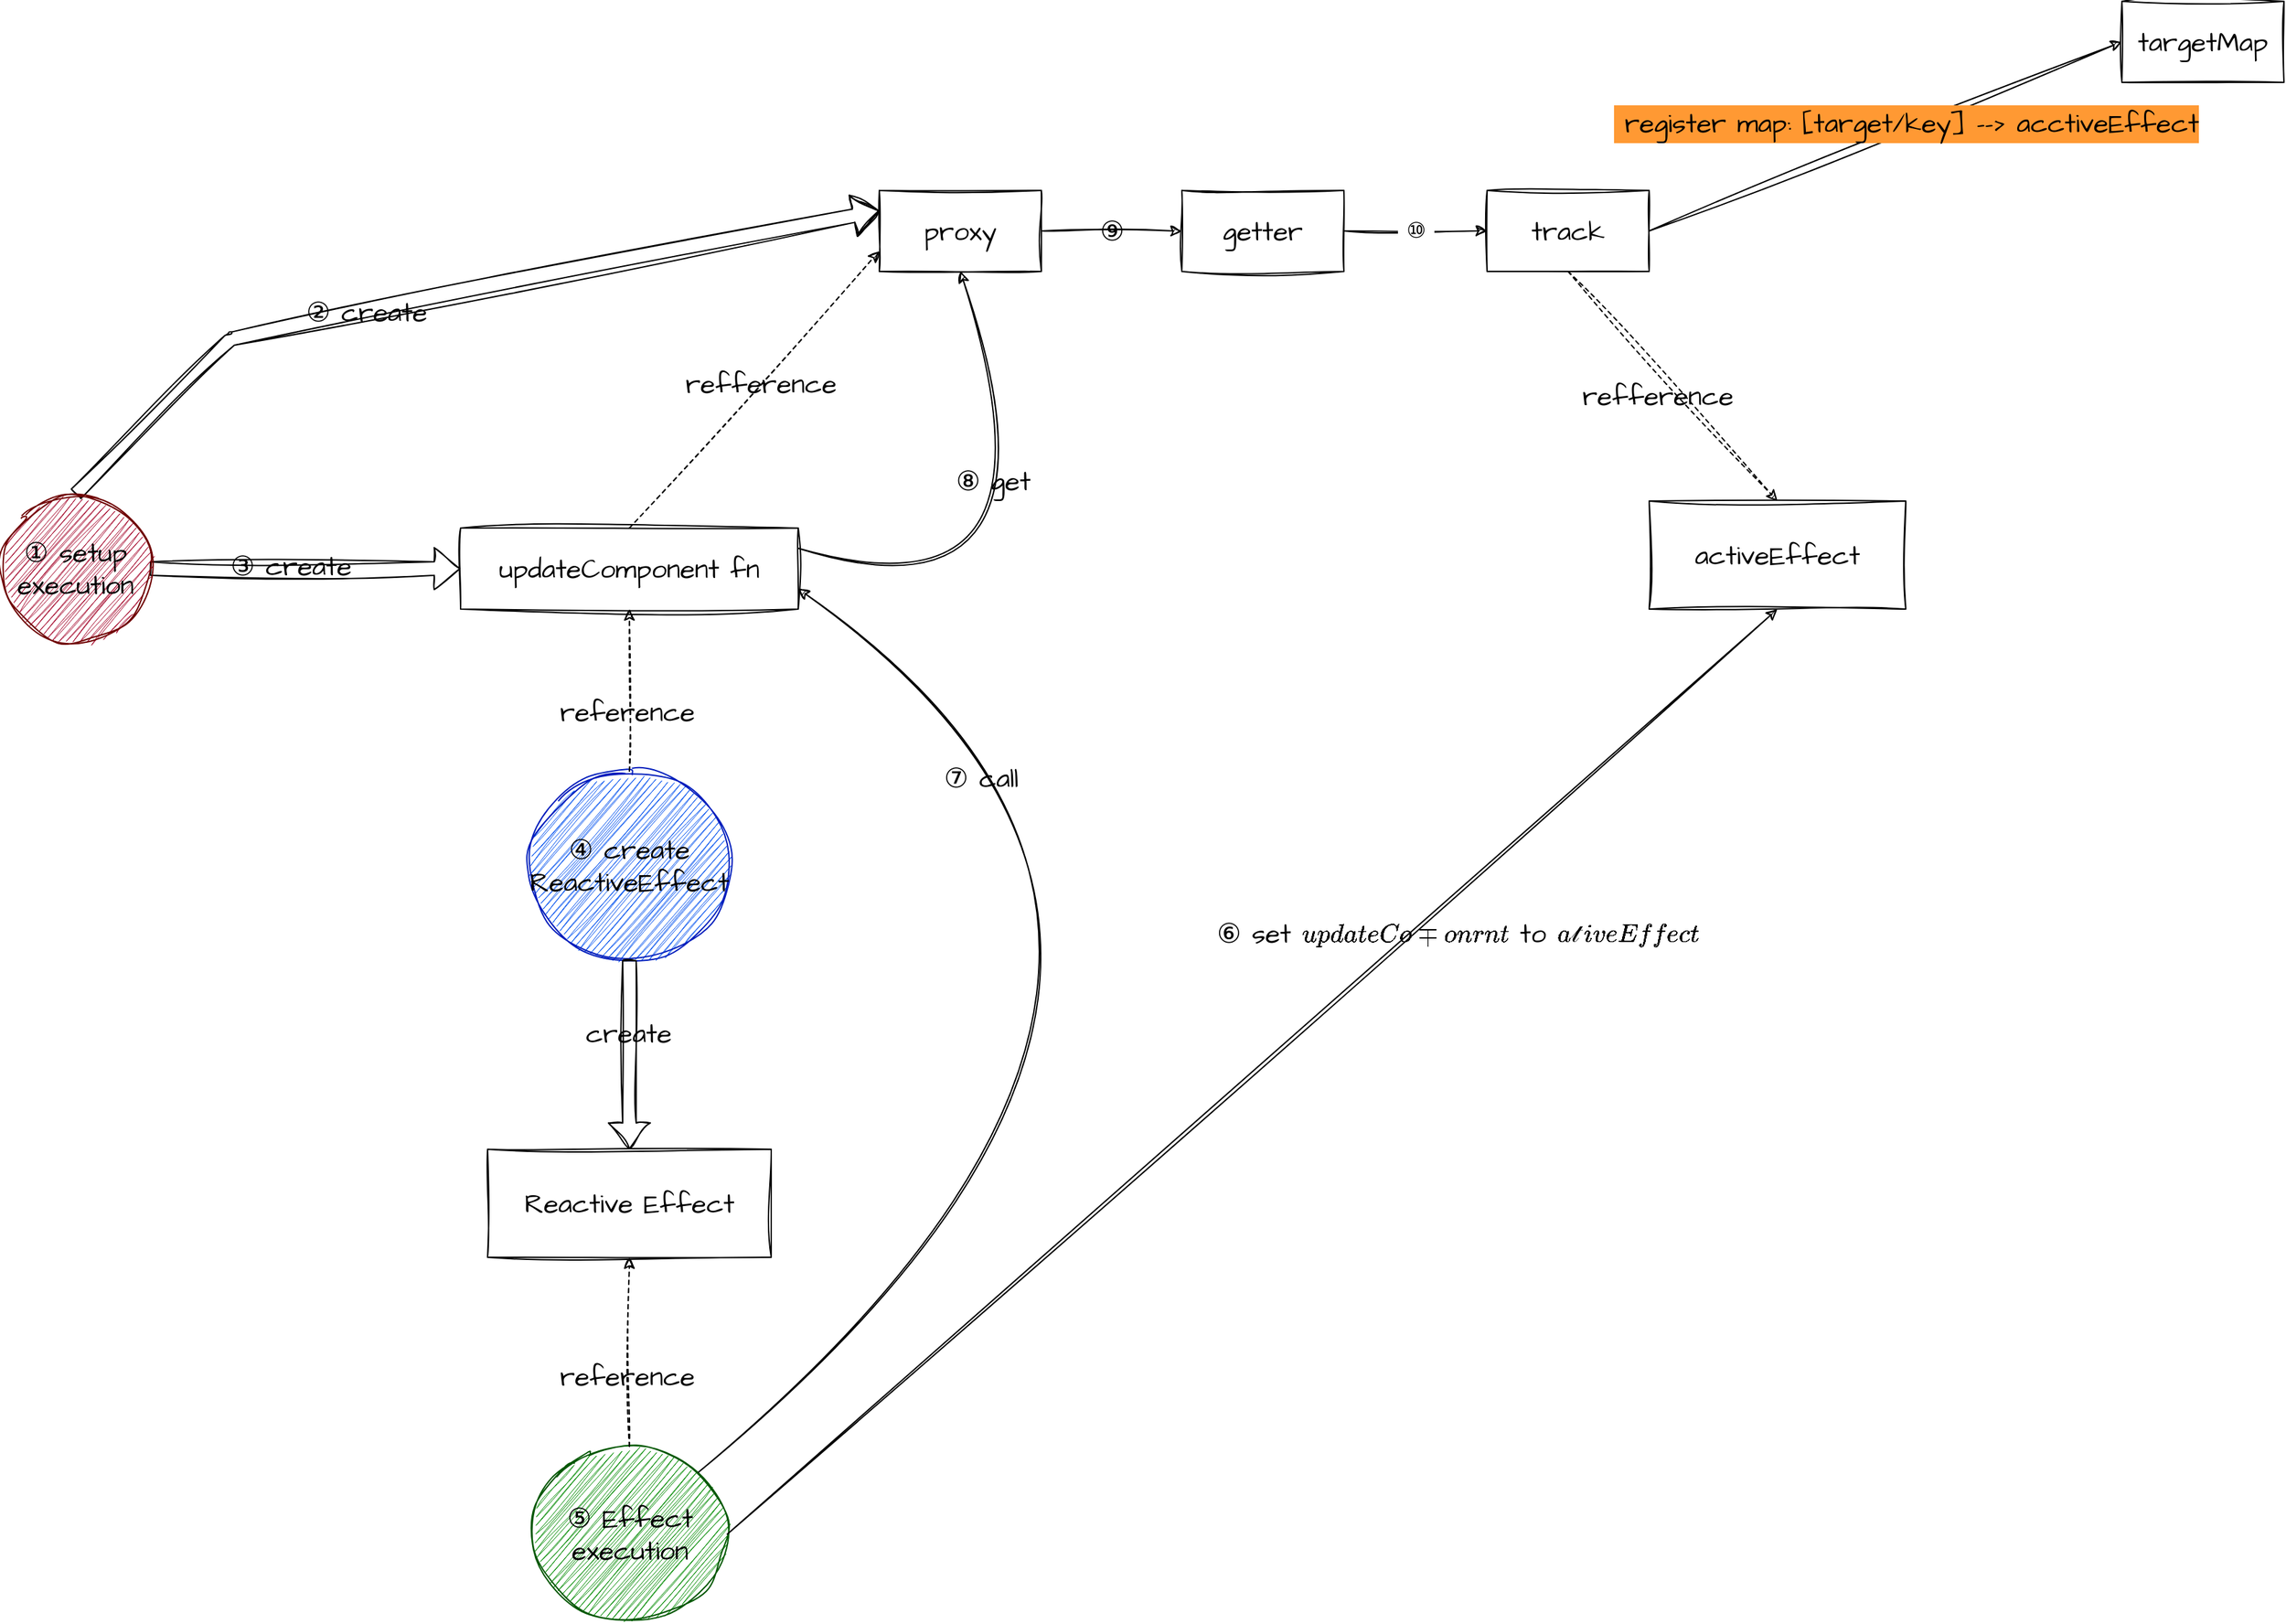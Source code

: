 <mxfile>
    <diagram id="b4hR-gd1LSt17L5HBSxZ" name="ページ1">
        <mxGraphModel dx="2397" dy="1777" grid="1" gridSize="10" guides="1" tooltips="1" connect="1" arrows="1" fold="1" page="1" pageScale="1" pageWidth="827" pageHeight="1169" background="#ffffff" math="0" shadow="0">
            <root>
                <mxCell id="0"/>
                <mxCell id="1" parent="0"/>
                <mxCell id="3" value="activeEffect" style="rounded=0;whiteSpace=wrap;html=1;hachureGap=4;fontFamily=Architects Daughter;fontSource=https%3A%2F%2Ffonts.googleapis.com%2Fcss%3Ffamily%3DArchitects%2BDaughter;fontSize=20;sketch=1;curveFitting=1;jiggle=2;labelBackgroundColor=none;fontColor=#000000;" parent="1" vertex="1">
                    <mxGeometry x="640" y="-10" width="190" height="80" as="geometry"/>
                </mxCell>
                <mxCell id="4" value="track" style="rounded=0;whiteSpace=wrap;html=1;hachureGap=4;fontFamily=Architects Daughter;fontSource=https%3A%2F%2Ffonts.googleapis.com%2Fcss%3Ffamily%3DArchitects%2BDaughter;fontSize=20;sketch=1;curveFitting=1;jiggle=2;" parent="1" vertex="1">
                    <mxGeometry x="520" y="-240" width="120" height="60" as="geometry"/>
                </mxCell>
                <mxCell id="8" value="proxy" style="rounded=0;whiteSpace=wrap;html=1;hachureGap=4;fontFamily=Architects Daughter;fontSource=https%3A%2F%2Ffonts.googleapis.com%2Fcss%3Ffamily%3DArchitects%2BDaughter;fontSize=20;sketch=1;curveFitting=1;jiggle=2;" parent="1" vertex="1">
                    <mxGeometry x="70" y="-240" width="120" height="60" as="geometry"/>
                </mxCell>
                <mxCell id="9" value="updateComponent fn" style="rounded=0;whiteSpace=wrap;html=1;hachureGap=4;fontFamily=Architects Daughter;fontSource=https%3A%2F%2Ffonts.googleapis.com%2Fcss%3Ffamily%3DArchitects%2BDaughter;fontSize=20;sketch=1;curveFitting=1;jiggle=2;labelBackgroundColor=none;fontColor=#000000;" parent="1" vertex="1">
                    <mxGeometry x="-240" y="10" width="250" height="60" as="geometry"/>
                </mxCell>
                <mxCell id="11" value="" style="shape=flexArrow;endArrow=classic;html=1;hachureGap=4;fontFamily=Architects Daughter;fontSource=https%3A%2F%2Ffonts.googleapis.com%2Fcss%3Ffamily%3DArchitects%2BDaughter;fontSize=16;fontColor=#FFFFFF;entryX=0;entryY=0.5;entryDx=0;entryDy=0;exitX=1;exitY=0.5;exitDx=0;exitDy=0;sketch=1;curveFitting=1;jiggle=2;" parent="1" source="14" target="9" edge="1">
                    <mxGeometry width="50" height="50" relative="1" as="geometry">
                        <mxPoint x="270" y="100" as="sourcePoint"/>
                        <mxPoint x="440" y="290" as="targetPoint"/>
                    </mxGeometry>
                </mxCell>
                <mxCell id="16" value="③ create" style="edgeLabel;html=1;align=center;verticalAlign=middle;resizable=0;points=[];fontSize=20;fontFamily=Architects Daughter;fontColor=#000000;sketch=1;curveFitting=1;jiggle=2;labelBackgroundColor=none;" parent="11" vertex="1" connectable="0">
                    <mxGeometry x="-0.1" y="2" relative="1" as="geometry">
                        <mxPoint as="offset"/>
                    </mxGeometry>
                </mxCell>
                <mxCell id="13" value="" style="curved=1;endArrow=classic;html=1;hachureGap=4;fontFamily=Architects Daughter;fontSource=https%3A%2F%2Ffonts.googleapis.com%2Fcss%3Ffamily%3DArchitects%2BDaughter;fontSize=16;fontColor=#FFFFFF;exitX=0.5;exitY=0;exitDx=0;exitDy=0;entryX=0;entryY=0.25;entryDx=0;entryDy=0;shape=flexArrow;sketch=1;curveFitting=1;jiggle=2;" parent="1" source="14" target="8" edge="1">
                    <mxGeometry width="50" height="50" relative="1" as="geometry">
                        <mxPoint x="215" y="20" as="sourcePoint"/>
                        <mxPoint x="265" y="-30" as="targetPoint"/>
                        <Array as="points">
                            <mxPoint x="-410" y="-130"/>
                        </Array>
                    </mxGeometry>
                </mxCell>
                <mxCell id="15" value="&lt;font color=&quot;#000000&quot;&gt;② create&lt;/font&gt;" style="edgeLabel;html=1;align=center;verticalAlign=middle;resizable=0;points=[];fontSize=20;fontFamily=Architects Daughter;fontColor=#FFFFFF;sketch=1;curveFitting=1;jiggle=2;labelBackgroundColor=none;" parent="13" vertex="1" connectable="0">
                    <mxGeometry x="-0.654" relative="1" as="geometry">
                        <mxPoint x="135" y="-55" as="offset"/>
                    </mxGeometry>
                </mxCell>
                <mxCell id="14" value="&lt;font color=&quot;#000000&quot;&gt;① setup execution&lt;/font&gt;" style="ellipse;whiteSpace=wrap;html=1;aspect=fixed;hachureGap=4;fontFamily=Architects Daughter;fontSource=https%3A%2F%2Ffonts.googleapis.com%2Fcss%3Ffamily%3DArchitects%2BDaughter;fontSize=20;fontColor=#ffffff;fillColor=#a20025;strokeColor=#6F0000;sketch=1;curveFitting=1;jiggle=2;" parent="1" vertex="1">
                    <mxGeometry x="-580" y="-15" width="110" height="110" as="geometry"/>
                </mxCell>
                <mxCell id="17" value="" style="endArrow=classic;html=1;hachureGap=4;fontFamily=Architects Daughter;fontSource=https%3A%2F%2Ffonts.googleapis.com%2Fcss%3Ffamily%3DArchitects%2BDaughter;fontSize=16;fontColor=#FFFFFF;exitX=0.5;exitY=0;exitDx=0;exitDy=0;entryX=0;entryY=0.75;entryDx=0;entryDy=0;dashed=1;sketch=1;curveFitting=1;jiggle=2;" parent="1" source="9" target="8" edge="1">
                    <mxGeometry width="50" height="50" relative="1" as="geometry">
                        <mxPoint x="310" y="50" as="sourcePoint"/>
                        <mxPoint x="360" as="targetPoint"/>
                    </mxGeometry>
                </mxCell>
                <mxCell id="18" value="refference" style="edgeLabel;html=1;align=center;verticalAlign=middle;resizable=0;points=[];fontSize=20;fontFamily=Architects Daughter;fontColor=#000000;sketch=1;curveFitting=1;jiggle=2;labelBackgroundColor=none;" parent="17" vertex="1" connectable="0">
                    <mxGeometry x="0.047" relative="1" as="geometry">
                        <mxPoint as="offset"/>
                    </mxGeometry>
                </mxCell>
                <mxCell id="19" value="Reactive Effect" style="whiteSpace=wrap;html=1;hachureGap=4;fontFamily=Architects Daughter;fontSource=https%3A%2F%2Ffonts.googleapis.com%2Fcss%3Ffamily%3DArchitects%2BDaughter;fontSize=20;fontColor=#000000;sketch=1;curveFitting=1;jiggle=2;labelBackgroundColor=none;" parent="1" vertex="1">
                    <mxGeometry x="-220" y="470" width="210" height="80" as="geometry"/>
                </mxCell>
                <mxCell id="21" value="getter&lt;span style=&quot;color: rgba(0, 0, 0, 0); font-family: monospace; font-size: 0px; text-align: start;&quot;&gt;%3CmxGraphModel%3E%3Croot%3E%3CmxCell%20id%3D%220%22%2F%3E%3CmxCell%20id%3D%221%22%20parent%3D%220%22%2F%3E%3CmxCell%20id%3D%222%22%20value%3D%22track%22%20style%3D%22rounded%3D0%3BwhiteSpace%3Dwrap%3Bhtml%3D1%3Bsketch%3D1%3BhachureGap%3D4%3Bjiggle%3D2%3BcurveFitting%3D1%3BfontFamily%3DArchitects%20Daughter%3BfontSource%3Dhttps%253A%252F%252Ffonts.googleapis.com%252Fcss%253Ffamily%253DArchitects%252BDaughter%3BfontSize%3D20%3B%22%20vertex%3D%221%22%20parent%3D%221%22%3E%3CmxGeometry%20x%3D%22460%22%20y%3D%22-120%22%20width%3D%22120%22%20height%3D%2260%22%20as%3D%22geometry%22%2F%3E%3C%2FmxCell%3E%3C%2Froot%3E%3C%2FmxGraphModel%3Ewe&lt;/span&gt;" style="rounded=0;whiteSpace=wrap;html=1;hachureGap=4;fontFamily=Architects Daughter;fontSource=https%3A%2F%2Ffonts.googleapis.com%2Fcss%3Ffamily%3DArchitects%2BDaughter;fontSize=20;sketch=1;curveFitting=1;jiggle=2;" parent="1" vertex="1">
                    <mxGeometry x="294" y="-240" width="120" height="60" as="geometry"/>
                </mxCell>
                <mxCell id="24" value="&lt;font color=&quot;#000000&quot;&gt;④ create ReactiveEffect&lt;/font&gt;" style="ellipse;whiteSpace=wrap;html=1;hachureGap=4;fontFamily=Architects Daughter;fontSource=https%3A%2F%2Ffonts.googleapis.com%2Fcss%3Ffamily%3DArchitects%2BDaughter;fontSize=20;fontColor=#ffffff;fillColor=#0050ef;strokeColor=#001DBC;sketch=1;curveFitting=1;jiggle=2;" parent="1" vertex="1">
                    <mxGeometry x="-190" y="190" width="150" height="140" as="geometry"/>
                </mxCell>
                <mxCell id="28" value="" style="endArrow=classic;html=1;dashed=1;hachureGap=4;fontFamily=Architects Daughter;fontSource=https%3A%2F%2Ffonts.googleapis.com%2Fcss%3Ffamily%3DArchitects%2BDaughter;fontSize=16;fontColor=#FFFFFF;entryX=0.5;entryY=1;entryDx=0;entryDy=0;exitX=0.5;exitY=0;exitDx=0;exitDy=0;sketch=1;curveFitting=1;jiggle=2;" parent="1" source="24" target="9" edge="1">
                    <mxGeometry width="50" height="50" relative="1" as="geometry">
                        <mxPoint x="140" y="140" as="sourcePoint"/>
                        <mxPoint x="190" y="90" as="targetPoint"/>
                    </mxGeometry>
                </mxCell>
                <mxCell id="29" value="reference" style="edgeLabel;html=1;align=center;verticalAlign=middle;resizable=0;points=[];fontSize=20;fontFamily=Architects Daughter;fontColor=#000000;sketch=1;curveFitting=1;jiggle=2;labelBackgroundColor=none;" parent="28" vertex="1" connectable="0">
                    <mxGeometry x="-0.259" y="2" relative="1" as="geometry">
                        <mxPoint as="offset"/>
                    </mxGeometry>
                </mxCell>
                <mxCell id="30" value="" style="shape=flexArrow;endArrow=classic;html=1;hachureGap=4;fontFamily=Architects Daughter;fontSource=https%3A%2F%2Ffonts.googleapis.com%2Fcss%3Ffamily%3DArchitects%2BDaughter;fontSize=16;fontColor=#FFFFFF;exitX=0.5;exitY=1;exitDx=0;exitDy=0;entryX=0.5;entryY=0;entryDx=0;entryDy=0;sketch=1;curveFitting=1;jiggle=2;" parent="1" source="24" target="19" edge="1">
                    <mxGeometry width="50" height="50" relative="1" as="geometry">
                        <mxPoint x="140" y="140" as="sourcePoint"/>
                        <mxPoint x="190" y="90" as="targetPoint"/>
                    </mxGeometry>
                </mxCell>
                <mxCell id="31" value="&amp;nbsp;create" style="edgeLabel;html=1;align=center;verticalAlign=middle;resizable=0;points=[];fontSize=20;fontFamily=Architects Daughter;fontColor=#000000;sketch=1;curveFitting=1;jiggle=2;labelBackgroundColor=none;" parent="30" vertex="1" connectable="0">
                    <mxGeometry x="-0.32" y="-2" relative="1" as="geometry">
                        <mxPoint x="-3" y="6" as="offset"/>
                    </mxGeometry>
                </mxCell>
                <mxCell id="33" value="&lt;font color=&quot;#000000&quot;&gt;&amp;nbsp;⑩&amp;nbsp;&lt;/font&gt;" style="endArrow=classic;html=1;hachureGap=4;fontFamily=Architects Daughter;fontSource=https%3A%2F%2Ffonts.googleapis.com%2Fcss%3Ffamily%3DArchitects%2BDaughter;fontSize=16;fontColor=#FFFFFF;exitX=1;exitY=0.5;exitDx=0;exitDy=0;entryX=0;entryY=0.5;entryDx=0;entryDy=0;sketch=1;curveFitting=1;jiggle=2;" parent="1" source="21" target="4" edge="1">
                    <mxGeometry x="-0.0" width="50" height="50" relative="1" as="geometry">
                        <mxPoint x="660" y="130" as="sourcePoint"/>
                        <mxPoint x="710" y="80" as="targetPoint"/>
                        <mxPoint as="offset"/>
                    </mxGeometry>
                </mxCell>
                <mxCell id="34" value="targetMap" style="rounded=0;whiteSpace=wrap;html=1;hachureGap=4;fontFamily=Architects Daughter;fontSource=https%3A%2F%2Ffonts.googleapis.com%2Fcss%3Ffamily%3DArchitects%2BDaughter;fontSize=20;sketch=1;curveFitting=1;jiggle=2;" parent="1" vertex="1">
                    <mxGeometry x="990" y="-380" width="120" height="60" as="geometry"/>
                </mxCell>
                <mxCell id="36" value="" style="endArrow=classic;html=1;hachureGap=4;fontFamily=Architects Daughter;fontSource=https%3A%2F%2Ffonts.googleapis.com%2Fcss%3Ffamily%3DArchitects%2BDaughter;fontSize=16;fontColor=#FFFFFF;exitX=1;exitY=0.5;exitDx=0;exitDy=0;entryX=0;entryY=0.5;entryDx=0;entryDy=0;sketch=1;curveFitting=1;jiggle=2;" parent="1" source="4" target="34" edge="1">
                    <mxGeometry width="50" height="50" relative="1" as="geometry">
                        <mxPoint x="810" y="-270.0" as="sourcePoint"/>
                        <mxPoint x="950" y="-190" as="targetPoint"/>
                    </mxGeometry>
                </mxCell>
                <mxCell id="54" value="&lt;span style=&quot;background-color: rgb(255, 153, 51);&quot;&gt;&lt;font color=&quot;#000000&quot;&gt;&amp;nbsp;register map: [target/key] --&amp;gt; acctiveEffect&lt;/font&gt;&lt;br&gt;&lt;/span&gt;" style="edgeLabel;html=1;align=center;verticalAlign=middle;resizable=0;points=[];fontSize=20;fontFamily=Architects Daughter;fontColor=#FFFFFF;sketch=1;curveFitting=1;jiggle=2;" parent="36" vertex="1" connectable="0">
                    <mxGeometry x="-0.011" relative="1" as="geometry">
                        <mxPoint x="17" y="-11" as="offset"/>
                    </mxGeometry>
                </mxCell>
                <mxCell id="39" value="" style="endArrow=classic;html=1;hachureGap=4;fontFamily=Architects Daughter;fontSource=https%3A%2F%2Ffonts.googleapis.com%2Fcss%3Ffamily%3DArchitects%2BDaughter;fontSize=16;fontColor=#FFFFFF;entryX=0;entryY=0.5;entryDx=0;entryDy=0;exitX=1;exitY=0.5;exitDx=0;exitDy=0;sketch=1;curveFitting=1;jiggle=2;" parent="1" source="8" target="21" edge="1">
                    <mxGeometry width="50" height="50" relative="1" as="geometry">
                        <mxPoint x="300" y="-170" as="sourcePoint"/>
                        <mxPoint x="410.0" y="-285" as="targetPoint"/>
                    </mxGeometry>
                </mxCell>
                <mxCell id="55" value="&amp;nbsp;⑨&amp;nbsp;" style="edgeLabel;html=1;align=center;verticalAlign=middle;resizable=0;points=[];fontSize=20;fontFamily=Architects Daughter;fontColor=#000000;labelBackgroundColor=none;" parent="39" vertex="1" connectable="0">
                    <mxGeometry relative="1" as="geometry">
                        <mxPoint as="offset"/>
                    </mxGeometry>
                </mxCell>
                <mxCell id="40" value="&lt;font color=&quot;#000000&quot;&gt;⑤ Effect execution&lt;/font&gt;" style="ellipse;whiteSpace=wrap;html=1;hachureGap=4;fontFamily=Architects Daughter;fontSource=https%3A%2F%2Ffonts.googleapis.com%2Fcss%3Ffamily%3DArchitects%2BDaughter;fontSize=20;fontColor=#ffffff;fillColor=#008a00;strokeColor=#005700;sketch=1;curveFitting=1;jiggle=2;" parent="1" vertex="1">
                    <mxGeometry x="-187.5" y="690" width="145" height="130" as="geometry"/>
                </mxCell>
                <mxCell id="41" value="" style="endArrow=classic;html=1;dashed=1;hachureGap=4;fontFamily=Architects Daughter;fontSource=https%3A%2F%2Ffonts.googleapis.com%2Fcss%3Ffamily%3DArchitects%2BDaughter;fontSize=16;fontColor=#FFFFFF;entryX=0.5;entryY=1;entryDx=0;entryDy=0;sketch=1;curveFitting=1;jiggle=2;" parent="1" source="40" target="19" edge="1">
                    <mxGeometry width="50" height="50" relative="1" as="geometry">
                        <mxPoint x="60" y="730" as="sourcePoint"/>
                        <mxPoint x="60" y="610" as="targetPoint"/>
                    </mxGeometry>
                </mxCell>
                <mxCell id="42" value="reference" style="edgeLabel;html=1;align=center;verticalAlign=middle;resizable=0;points=[];fontSize=20;fontFamily=Architects Daughter;fontColor=#000000;sketch=1;curveFitting=1;jiggle=2;labelBackgroundColor=none;" parent="41" vertex="1" connectable="0">
                    <mxGeometry x="-0.259" y="2" relative="1" as="geometry">
                        <mxPoint as="offset"/>
                    </mxGeometry>
                </mxCell>
                <mxCell id="44" value="" style="curved=1;endArrow=classic;html=1;hachureGap=4;fontFamily=Architects Daughter;fontSource=https%3A%2F%2Ffonts.googleapis.com%2Fcss%3Ffamily%3DArchitects%2BDaughter;fontSize=16;fontColor=#FFFFFF;exitX=1;exitY=0;exitDx=0;exitDy=0;entryX=1;entryY=0.75;entryDx=0;entryDy=0;sketch=1;curveFitting=1;jiggle=2;" parent="1" source="40" target="9" edge="1">
                    <mxGeometry width="50" height="50" relative="1" as="geometry">
                        <mxPoint x="480" y="450" as="sourcePoint"/>
                        <mxPoint x="530" y="400" as="targetPoint"/>
                        <Array as="points">
                            <mxPoint x="400" y="330"/>
                        </Array>
                    </mxGeometry>
                </mxCell>
                <mxCell id="45" value="⑦ call&amp;nbsp;" style="edgeLabel;html=1;align=center;verticalAlign=middle;resizable=0;points=[];fontSize=20;fontFamily=Architects Daughter;fontColor=#000000;sketch=1;curveFitting=1;jiggle=2;labelBackgroundColor=none;" parent="44" vertex="1" connectable="0">
                    <mxGeometry x="0.404" y="-135" relative="1" as="geometry">
                        <mxPoint x="-201" y="65" as="offset"/>
                    </mxGeometry>
                </mxCell>
                <mxCell id="46" value="" style="endArrow=classic;html=1;hachureGap=4;fontFamily=Architects Daughter;fontSource=https%3A%2F%2Ffonts.googleapis.com%2Fcss%3Ffamily%3DArchitects%2BDaughter;fontSize=16;fontColor=#FFFFFF;exitX=1;exitY=0.5;exitDx=0;exitDy=0;entryX=0.5;entryY=1;entryDx=0;entryDy=0;sketch=1;curveFitting=1;jiggle=2;" parent="1" source="40" target="3" edge="1">
                    <mxGeometry width="50" height="50" relative="1" as="geometry">
                        <mxPoint x="600" y="490" as="sourcePoint"/>
                        <mxPoint x="650" y="440" as="targetPoint"/>
                    </mxGeometry>
                </mxCell>
                <mxCell id="47" value="⑥ set `updateComponrnt` to `acctiveEffect`" style="edgeLabel;html=1;align=center;verticalAlign=middle;resizable=0;points=[];fontSize=20;fontFamily=Architects Daughter;fontColor=#000000;sketch=1;curveFitting=1;jiggle=2;labelBackgroundColor=none;" parent="46" vertex="1" connectable="0">
                    <mxGeometry x="0.09" y="-4" relative="1" as="geometry">
                        <mxPoint x="114" y="-75" as="offset"/>
                    </mxGeometry>
                </mxCell>
                <mxCell id="50" value="" style="curved=1;endArrow=classic;html=1;hachureGap=4;fontFamily=Architects Daughter;fontSource=https%3A%2F%2Ffonts.googleapis.com%2Fcss%3Ffamily%3DArchitects%2BDaughter;fontSize=16;fontColor=#FFFFFF;exitX=1;exitY=0.25;exitDx=0;exitDy=0;entryX=0.5;entryY=1;entryDx=0;entryDy=0;sketch=1;curveFitting=1;jiggle=2;" parent="1" source="9" target="8" edge="1">
                    <mxGeometry width="50" height="50" relative="1" as="geometry">
                        <mxPoint x="150" as="sourcePoint"/>
                        <mxPoint x="200" y="-50" as="targetPoint"/>
                        <Array as="points">
                            <mxPoint x="220" y="90"/>
                        </Array>
                    </mxGeometry>
                </mxCell>
                <mxCell id="51" value="⑧ get&amp;nbsp;" style="edgeLabel;html=1;align=center;verticalAlign=middle;resizable=0;points=[];fontSize=20;fontFamily=Architects Daughter;fontColor=#000000;sketch=1;curveFitting=1;jiggle=2;labelBackgroundColor=none;" parent="50" vertex="1" connectable="0">
                    <mxGeometry x="0.214" y="-7" relative="1" as="geometry">
                        <mxPoint x="-42" y="-31" as="offset"/>
                    </mxGeometry>
                </mxCell>
                <mxCell id="52" value="" style="endArrow=classic;html=1;hachureGap=4;fontFamily=Architects Daughter;fontSource=https%3A%2F%2Ffonts.googleapis.com%2Fcss%3Ffamily%3DArchitects%2BDaughter;fontSize=16;fontColor=#FFFFFF;entryX=0.5;entryY=0;entryDx=0;entryDy=0;exitX=0.5;exitY=1;exitDx=0;exitDy=0;dashed=1;sketch=1;curveFitting=1;jiggle=2;" parent="1" source="4" target="3" edge="1">
                    <mxGeometry width="50" height="50" relative="1" as="geometry">
                        <mxPoint x="620" y="-60" as="sourcePoint"/>
                        <mxPoint x="670" y="-110" as="targetPoint"/>
                    </mxGeometry>
                </mxCell>
                <mxCell id="53" value="refference" style="edgeLabel;html=1;align=center;verticalAlign=middle;resizable=0;points=[];fontSize=20;fontFamily=Architects Daughter;fontColor=#000000;sketch=1;curveFitting=1;jiggle=2;labelBackgroundColor=none;" parent="52" vertex="1" connectable="0">
                    <mxGeometry x="-0.157" relative="1" as="geometry">
                        <mxPoint y="20" as="offset"/>
                    </mxGeometry>
                </mxCell>
            </root>
        </mxGraphModel>
    </diagram>
</mxfile>